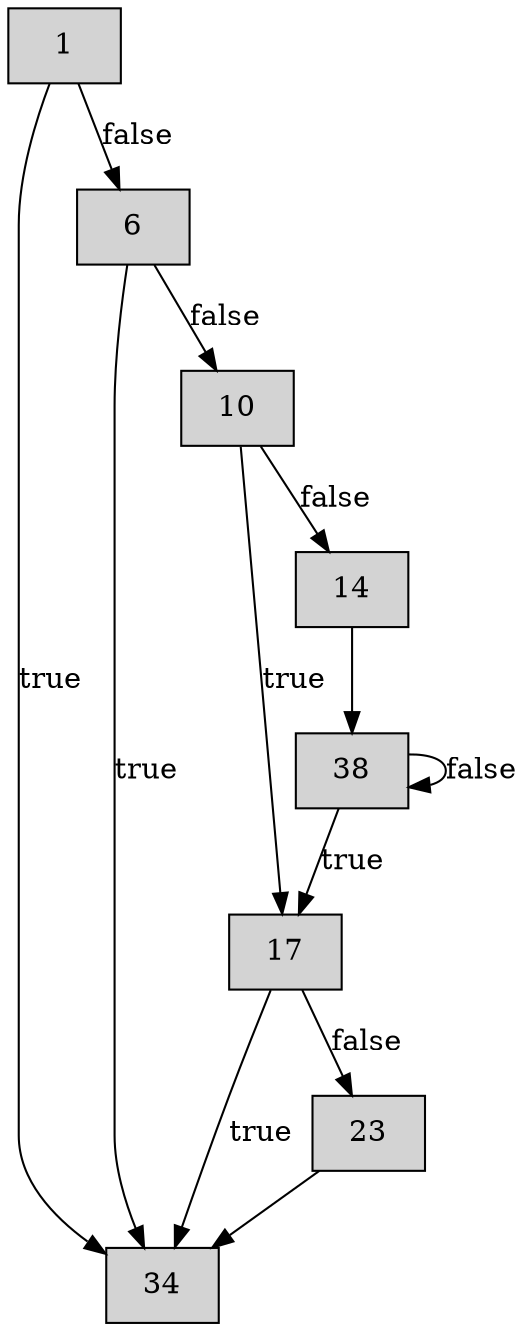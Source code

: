 digraph CFG {
    node[shape=box, style=filled];

    1[label="1"];
    34[label="34"];
    6[label="6"];
    10[label="10"];
    17[label="17"];
    23[label="23"];
    38[label="38"];

    1 -> 34 [label="true"];
    1 -> 6 [label="false"];

    6 -> 34 [label="true"];
    6 -> 10 [label="false"];

    10 -> 17 [label="true"];
    10 -> 14 [label="false"];

    14 -> 38;

    17 -> 34 [label="true"];
    17 -> 23 [label="false"];

    23 -> 34;

    38 -> 17 [label="true"];
    38 -> 38 [label="false"];
}